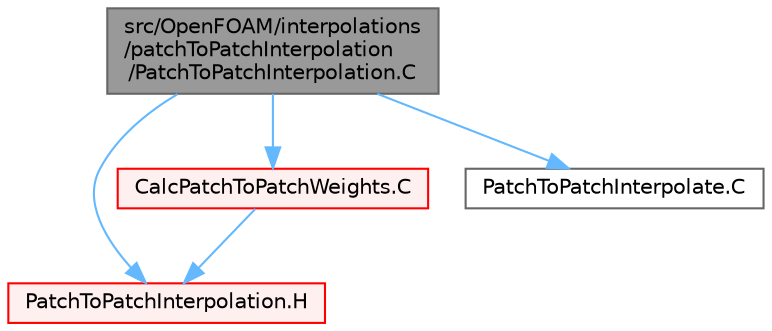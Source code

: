 digraph "src/OpenFOAM/interpolations/patchToPatchInterpolation/PatchToPatchInterpolation.C"
{
 // LATEX_PDF_SIZE
  bgcolor="transparent";
  edge [fontname=Helvetica,fontsize=10,labelfontname=Helvetica,labelfontsize=10];
  node [fontname=Helvetica,fontsize=10,shape=box,height=0.2,width=0.4];
  Node1 [id="Node000001",label="src/OpenFOAM/interpolations\l/patchToPatchInterpolation\l/PatchToPatchInterpolation.C",height=0.2,width=0.4,color="gray40", fillcolor="grey60", style="filled", fontcolor="black",tooltip=" "];
  Node1 -> Node2 [id="edge1_Node000001_Node000002",color="steelblue1",style="solid",tooltip=" "];
  Node2 [id="Node000002",label="PatchToPatchInterpolation.H",height=0.2,width=0.4,color="red", fillcolor="#FFF0F0", style="filled",URL="$PatchToPatchInterpolation_8H.html",tooltip=" "];
  Node1 -> Node232 [id="edge2_Node000001_Node000232",color="steelblue1",style="solid",tooltip=" "];
  Node232 [id="Node000232",label="CalcPatchToPatchWeights.C",height=0.2,width=0.4,color="red", fillcolor="#FFF0F0", style="filled",URL="$CalcPatchToPatchWeights_8C.html",tooltip=" "];
  Node232 -> Node2 [id="edge3_Node000232_Node000002",color="steelblue1",style="solid",tooltip=" "];
  Node1 -> Node234 [id="edge4_Node000001_Node000234",color="steelblue1",style="solid",tooltip=" "];
  Node234 [id="Node000234",label="PatchToPatchInterpolate.C",height=0.2,width=0.4,color="grey40", fillcolor="white", style="filled",URL="$PatchToPatchInterpolate_8C.html",tooltip="Patch to patch interpolation functions."];
}
